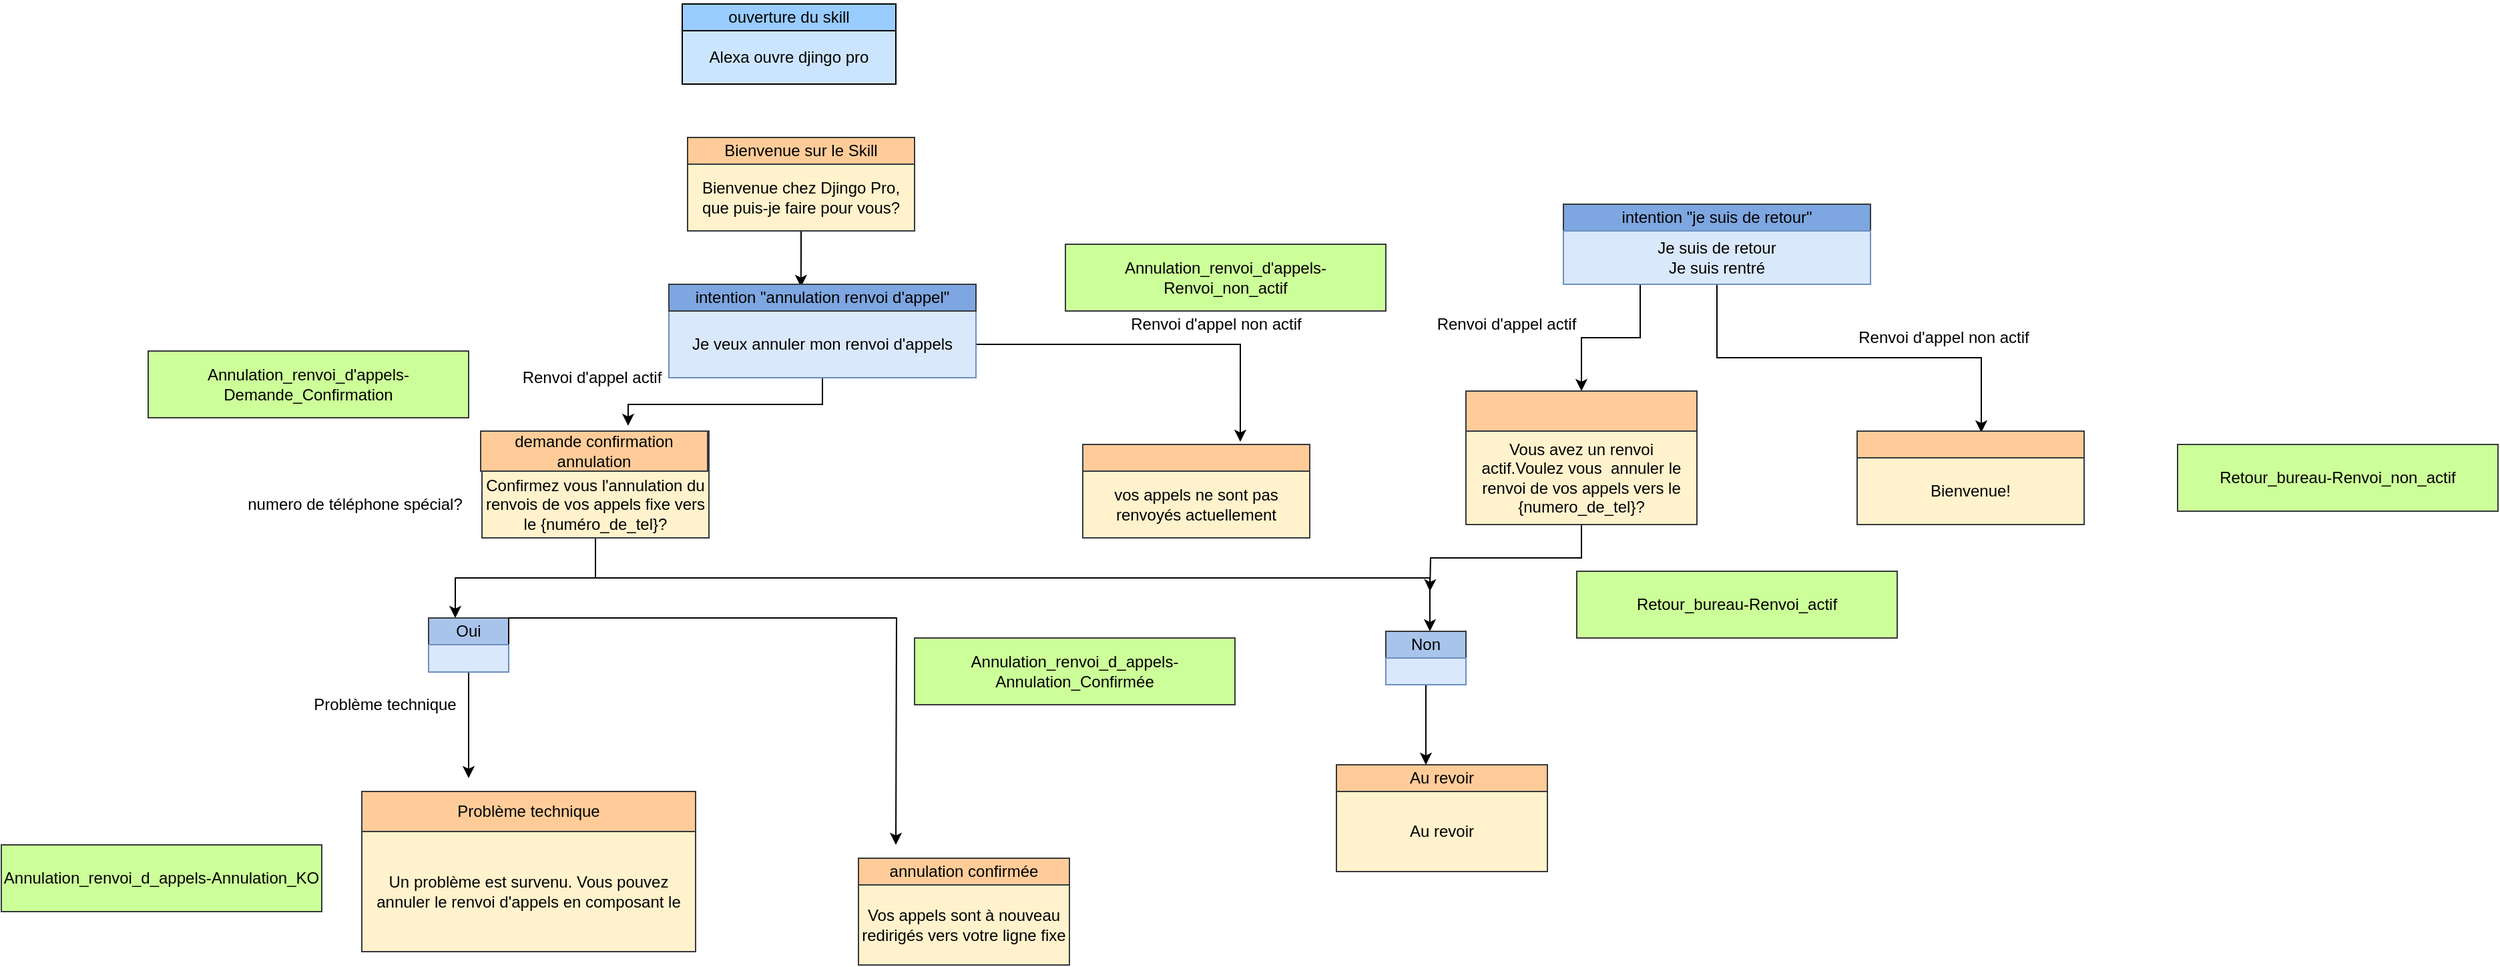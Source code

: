 <mxfile version="13.2.3" type="gitlab">
  <diagram id="C5RBs43oDa-KdzZeNtuy" name="Page-1">
    <mxGraphModel dx="1848" dy="404" grid="1" gridSize="10" guides="1" tooltips="1" connect="1" arrows="1" fold="1" page="1" pageScale="1" pageWidth="827" pageHeight="1169" math="0" shadow="0">
      <root>
        <mxCell id="WIyWlLk6GJQsqaUBKTNV-0" />
        <mxCell id="WIyWlLk6GJQsqaUBKTNV-1" parent="WIyWlLk6GJQsqaUBKTNV-0" />
        <mxCell id="XZ-j_g9YmjoOg_1Uvvr9-0" value="Alexa ouvre djingo pro" style="rounded=0;whiteSpace=wrap;html=1;fillColor=#CCE5FF;" parent="WIyWlLk6GJQsqaUBKTNV-1" vertex="1">
          <mxGeometry x="240" y="70" width="160" height="40" as="geometry" />
        </mxCell>
        <mxCell id="XZ-j_g9YmjoOg_1Uvvr9-7" style="edgeStyle=orthogonalEdgeStyle;rounded=0;orthogonalLoop=1;jettySize=auto;html=1;exitX=0;exitY=0.25;exitDx=0;exitDy=0;" parent="WIyWlLk6GJQsqaUBKTNV-1" source="XZ-j_g9YmjoOg_1Uvvr9-1" edge="1">
          <mxGeometry relative="1" as="geometry">
            <mxPoint x="320" y="65" as="targetPoint" />
            <Array as="points">
              <mxPoint x="330" y="70" />
              <mxPoint x="325" y="70" />
              <mxPoint x="325" y="65" />
            </Array>
          </mxGeometry>
        </mxCell>
        <mxCell id="XZ-j_g9YmjoOg_1Uvvr9-1" value="ouverture du skill" style="rounded=0;whiteSpace=wrap;html=1;fillColor=#99CCFF;" parent="WIyWlLk6GJQsqaUBKTNV-1" vertex="1">
          <mxGeometry x="240" y="50" width="160" height="20" as="geometry" />
        </mxCell>
        <mxCell id="XZ-j_g9YmjoOg_1Uvvr9-19" style="edgeStyle=orthogonalEdgeStyle;rounded=0;orthogonalLoop=1;jettySize=auto;html=1;exitX=0.5;exitY=1;exitDx=0;exitDy=0;entryX=0.43;entryY=0.1;entryDx=0;entryDy=0;entryPerimeter=0;" parent="WIyWlLk6GJQsqaUBKTNV-1" source="XZ-j_g9YmjoOg_1Uvvr9-6" target="XZ-j_g9YmjoOg_1Uvvr9-12" edge="1">
          <mxGeometry relative="1" as="geometry" />
        </mxCell>
        <mxCell id="XZ-j_g9YmjoOg_1Uvvr9-6" value="Bienvenue chez Djingo Pro, que puis-je faire pour vous?" style="rounded=0;whiteSpace=wrap;html=1;fillColor=#FFF2CC;strokeColor=#36393D;" parent="WIyWlLk6GJQsqaUBKTNV-1" vertex="1">
          <mxGeometry x="244" y="170" width="170" height="50" as="geometry" />
        </mxCell>
        <mxCell id="XZ-j_g9YmjoOg_1Uvvr9-10" value="Problème technique " style="rounded=0;whiteSpace=wrap;html=1;fillColor=#FFCC99;strokeColor=#36393d;" parent="WIyWlLk6GJQsqaUBKTNV-1" vertex="1">
          <mxGeometry y="640" width="250" height="30" as="geometry" />
        </mxCell>
        <mxCell id="hB4YvQ_RPDfmU3g0wWyQ-0" style="edgeStyle=orthogonalEdgeStyle;rounded=0;orthogonalLoop=1;jettySize=auto;html=1;entryX=0.694;entryY=-0.1;entryDx=0;entryDy=0;entryPerimeter=0;" parent="WIyWlLk6GJQsqaUBKTNV-1" source="XZ-j_g9YmjoOg_1Uvvr9-11" target="XZ-j_g9YmjoOg_1Uvvr9-21" edge="1">
          <mxGeometry relative="1" as="geometry" />
        </mxCell>
        <mxCell id="hB4YvQ_RPDfmU3g0wWyQ-15" style="edgeStyle=orthogonalEdgeStyle;rounded=0;orthogonalLoop=1;jettySize=auto;html=1;exitX=0.5;exitY=1;exitDx=0;exitDy=0;entryX=0.644;entryY=-0.133;entryDx=0;entryDy=0;entryPerimeter=0;" parent="WIyWlLk6GJQsqaUBKTNV-1" source="XZ-j_g9YmjoOg_1Uvvr9-11" target="hB4YvQ_RPDfmU3g0wWyQ-14" edge="1">
          <mxGeometry relative="1" as="geometry" />
        </mxCell>
        <mxCell id="XZ-j_g9YmjoOg_1Uvvr9-11" value="Je veux annuler mon renvoi d&#39;appels" style="rounded=0;whiteSpace=wrap;html=1;fillColor=#dae8fc;strokeColor=#6c8ebf;" parent="WIyWlLk6GJQsqaUBKTNV-1" vertex="1">
          <mxGeometry x="230" y="280" width="230" height="50" as="geometry" />
        </mxCell>
        <mxCell id="XZ-j_g9YmjoOg_1Uvvr9-12" value="intention &quot;annulation renvoi d&#39;appel&quot;" style="rounded=0;whiteSpace=wrap;html=1;fillColor=#7EA6E0;strokeColor=#36393d;" parent="WIyWlLk6GJQsqaUBKTNV-1" vertex="1">
          <mxGeometry x="230" y="260" width="230" height="20" as="geometry" />
        </mxCell>
        <mxCell id="hB4YvQ_RPDfmU3g0wWyQ-2" style="edgeStyle=orthogonalEdgeStyle;rounded=0;orthogonalLoop=1;jettySize=auto;html=1;exitX=0.5;exitY=1;exitDx=0;exitDy=0;" parent="WIyWlLk6GJQsqaUBKTNV-1" source="XZ-j_g9YmjoOg_1Uvvr9-15" edge="1">
          <mxGeometry relative="1" as="geometry">
            <mxPoint x="70" y="510" as="targetPoint" />
            <mxPoint x="330" y="480" as="sourcePoint" />
            <Array as="points">
              <mxPoint x="175" y="480" />
              <mxPoint x="70" y="480" />
            </Array>
          </mxGeometry>
        </mxCell>
        <mxCell id="hB4YvQ_RPDfmU3g0wWyQ-20" style="edgeStyle=orthogonalEdgeStyle;rounded=0;orthogonalLoop=1;jettySize=auto;html=1;exitX=0.5;exitY=1;exitDx=0;exitDy=0;" parent="WIyWlLk6GJQsqaUBKTNV-1" source="XZ-j_g9YmjoOg_1Uvvr9-15" edge="1">
          <mxGeometry relative="1" as="geometry">
            <mxPoint x="800" y="520" as="targetPoint" />
            <Array as="points">
              <mxPoint x="175" y="480" />
              <mxPoint x="800" y="480" />
            </Array>
          </mxGeometry>
        </mxCell>
        <mxCell id="XZ-j_g9YmjoOg_1Uvvr9-15" value="Confirmez vous l&#39;annulation du renvois de vos appels fixe vers le {numéro_de_tel}?" style="rounded=0;whiteSpace=wrap;html=1;fillColor=#FFF2CC;strokeColor=#36393D;" parent="WIyWlLk6GJQsqaUBKTNV-1" vertex="1">
          <mxGeometry x="90" y="400" width="170" height="50" as="geometry" />
        </mxCell>
        <mxCell id="XZ-j_g9YmjoOg_1Uvvr9-16" value="Bienvenue sur le Skill" style="rounded=0;whiteSpace=wrap;html=1;fillColor=#FFCC99;strokeColor=#36393d;" parent="WIyWlLk6GJQsqaUBKTNV-1" vertex="1">
          <mxGeometry x="244" y="150" width="170" height="20" as="geometry" />
        </mxCell>
        <mxCell id="XZ-j_g9YmjoOg_1Uvvr9-18" value="Renvoi d&#39;appel actif" style="text;html=1;strokeColor=none;fillColor=none;align=center;verticalAlign=middle;whiteSpace=wrap;rounded=0;" parent="WIyWlLk6GJQsqaUBKTNV-1" vertex="1">
          <mxGeometry x="115" y="320" width="115" height="20" as="geometry" />
        </mxCell>
        <mxCell id="XZ-j_g9YmjoOg_1Uvvr9-20" value="vos appels ne sont pas renvoyés actuellement" style="rounded=0;whiteSpace=wrap;html=1;fillColor=#FFF2CC;strokeColor=#36393D;" parent="WIyWlLk6GJQsqaUBKTNV-1" vertex="1">
          <mxGeometry x="540" y="400" width="170" height="50" as="geometry" />
        </mxCell>
        <mxCell id="XZ-j_g9YmjoOg_1Uvvr9-21" value="" style="rounded=0;whiteSpace=wrap;html=1;fillColor=#FFCC99;strokeColor=#36393d;" parent="WIyWlLk6GJQsqaUBKTNV-1" vertex="1">
          <mxGeometry x="540" y="380" width="170" height="20" as="geometry" />
        </mxCell>
        <mxCell id="hB4YvQ_RPDfmU3g0wWyQ-1" value="Renvoi d&#39;appel non actif" style="text;html=1;strokeColor=none;fillColor=none;align=center;verticalAlign=middle;whiteSpace=wrap;rounded=0;" parent="WIyWlLk6GJQsqaUBKTNV-1" vertex="1">
          <mxGeometry x="530" y="280" width="220" height="20" as="geometry" />
        </mxCell>
        <mxCell id="hB4YvQ_RPDfmU3g0wWyQ-4" value="Oui" style="rounded=0;whiteSpace=wrap;html=1;fillColor=#A9C4EB;strokeColor=#36393d;" parent="WIyWlLk6GJQsqaUBKTNV-1" vertex="1">
          <mxGeometry x="50" y="510" width="60" height="20" as="geometry" />
        </mxCell>
        <mxCell id="hB4YvQ_RPDfmU3g0wWyQ-7" style="edgeStyle=orthogonalEdgeStyle;rounded=0;orthogonalLoop=1;jettySize=auto;html=1;exitX=0.5;exitY=1;exitDx=0;exitDy=0;" parent="WIyWlLk6GJQsqaUBKTNV-1" source="hB4YvQ_RPDfmU3g0wWyQ-6" edge="1">
          <mxGeometry relative="1" as="geometry">
            <mxPoint x="80" y="630" as="targetPoint" />
          </mxGeometry>
        </mxCell>
        <mxCell id="hB4YvQ_RPDfmU3g0wWyQ-17" style="edgeStyle=orthogonalEdgeStyle;rounded=0;orthogonalLoop=1;jettySize=auto;html=1;exitX=1;exitY=0;exitDx=0;exitDy=0;" parent="WIyWlLk6GJQsqaUBKTNV-1" source="hB4YvQ_RPDfmU3g0wWyQ-6" edge="1">
          <mxGeometry relative="1" as="geometry">
            <mxPoint x="400" y="680" as="targetPoint" />
          </mxGeometry>
        </mxCell>
        <mxCell id="hB4YvQ_RPDfmU3g0wWyQ-6" value="" style="rounded=0;whiteSpace=wrap;html=1;fillColor=#dae8fc;strokeColor=#6c8ebf;" parent="WIyWlLk6GJQsqaUBKTNV-1" vertex="1">
          <mxGeometry x="50" y="530" width="60" height="20.5" as="geometry" />
        </mxCell>
        <mxCell id="hB4YvQ_RPDfmU3g0wWyQ-8" value="Problème technique " style="text;html=1;strokeColor=none;fillColor=none;align=center;verticalAlign=middle;whiteSpace=wrap;rounded=0;" parent="WIyWlLk6GJQsqaUBKTNV-1" vertex="1">
          <mxGeometry x="-40" y="565" width="115" height="20" as="geometry" />
        </mxCell>
        <mxCell id="hB4YvQ_RPDfmU3g0wWyQ-13" value="Un problème est survenu. Vous pouvez annuler le renvoi d&#39;appels en composant le " style="rounded=0;whiteSpace=wrap;html=1;fillColor=#FFF2CC;strokeColor=#36393D;" parent="WIyWlLk6GJQsqaUBKTNV-1" vertex="1">
          <mxGeometry y="670" width="250" height="90" as="geometry" />
        </mxCell>
        <mxCell id="hB4YvQ_RPDfmU3g0wWyQ-14" value="demande confirmation annulation" style="rounded=0;whiteSpace=wrap;html=1;fillColor=#FFCC99;strokeColor=#36393d;" parent="WIyWlLk6GJQsqaUBKTNV-1" vertex="1">
          <mxGeometry x="90" y="370" width="170" height="30" as="geometry" />
        </mxCell>
        <mxCell id="hB4YvQ_RPDfmU3g0wWyQ-18" value="Vos appels sont à nouveau redirigés vers votre ligne fixe" style="rounded=0;whiteSpace=wrap;html=1;fillColor=#FFF2CC;strokeColor=#36393D;" parent="WIyWlLk6GJQsqaUBKTNV-1" vertex="1">
          <mxGeometry x="372" y="710" width="158" height="60" as="geometry" />
        </mxCell>
        <mxCell id="hB4YvQ_RPDfmU3g0wWyQ-19" value="Au revoir " style="rounded=0;whiteSpace=wrap;html=1;fillColor=#FFCC99;strokeColor=#36393d;" parent="WIyWlLk6GJQsqaUBKTNV-1" vertex="1">
          <mxGeometry x="730" y="620" width="158" height="20" as="geometry" />
        </mxCell>
        <mxCell id="hB4YvQ_RPDfmU3g0wWyQ-21" value="Non" style="rounded=0;whiteSpace=wrap;html=1;fillColor=#A9C4EB;strokeColor=#36393d;" parent="WIyWlLk6GJQsqaUBKTNV-1" vertex="1">
          <mxGeometry x="767" y="520" width="60" height="20" as="geometry" />
        </mxCell>
        <mxCell id="hB4YvQ_RPDfmU3g0wWyQ-36" style="edgeStyle=orthogonalEdgeStyle;rounded=0;orthogonalLoop=1;jettySize=auto;html=1;exitX=0.5;exitY=1;exitDx=0;exitDy=0;entryX=0.424;entryY=0;entryDx=0;entryDy=0;entryPerimeter=0;" parent="WIyWlLk6GJQsqaUBKTNV-1" source="hB4YvQ_RPDfmU3g0wWyQ-23" target="hB4YvQ_RPDfmU3g0wWyQ-19" edge="1">
          <mxGeometry relative="1" as="geometry" />
        </mxCell>
        <mxCell id="hB4YvQ_RPDfmU3g0wWyQ-23" value="" style="rounded=0;whiteSpace=wrap;html=1;fillColor=#dae8fc;strokeColor=#6c8ebf;" parent="WIyWlLk6GJQsqaUBKTNV-1" vertex="1">
          <mxGeometry x="767" y="540" width="60" height="20" as="geometry" />
        </mxCell>
        <mxCell id="hB4YvQ_RPDfmU3g0wWyQ-29" value="annulation confirmée" style="rounded=0;whiteSpace=wrap;html=1;fillColor=#FFCC99;strokeColor=#36393d;" parent="WIyWlLk6GJQsqaUBKTNV-1" vertex="1">
          <mxGeometry x="372" y="690" width="158" height="20" as="geometry" />
        </mxCell>
        <mxCell id="hB4YvQ_RPDfmU3g0wWyQ-30" value="Au revoir" style="rounded=0;whiteSpace=wrap;html=1;fillColor=#FFF2CC;strokeColor=#36393D;" parent="WIyWlLk6GJQsqaUBKTNV-1" vertex="1">
          <mxGeometry x="730" y="640" width="158" height="60" as="geometry" />
        </mxCell>
        <mxCell id="hB4YvQ_RPDfmU3g0wWyQ-37" value="intention &quot;je suis de retour&quot;" style="rounded=0;whiteSpace=wrap;html=1;fillColor=#7EA6E0;strokeColor=#36393d;" parent="WIyWlLk6GJQsqaUBKTNV-1" vertex="1">
          <mxGeometry x="900" y="200" width="230" height="20" as="geometry" />
        </mxCell>
        <mxCell id="hB4YvQ_RPDfmU3g0wWyQ-46" style="edgeStyle=orthogonalEdgeStyle;rounded=0;orthogonalLoop=1;jettySize=auto;html=1;exitX=0.25;exitY=1;exitDx=0;exitDy=0;" parent="WIyWlLk6GJQsqaUBKTNV-1" source="hB4YvQ_RPDfmU3g0wWyQ-38" target="hB4YvQ_RPDfmU3g0wWyQ-42" edge="1">
          <mxGeometry relative="1" as="geometry" />
        </mxCell>
        <mxCell id="hB4YvQ_RPDfmU3g0wWyQ-50" style="edgeStyle=orthogonalEdgeStyle;rounded=0;orthogonalLoop=1;jettySize=auto;html=1;entryX=0.547;entryY=0.05;entryDx=0;entryDy=0;entryPerimeter=0;" parent="WIyWlLk6GJQsqaUBKTNV-1" source="hB4YvQ_RPDfmU3g0wWyQ-38" target="hB4YvQ_RPDfmU3g0wWyQ-49" edge="1">
          <mxGeometry relative="1" as="geometry" />
        </mxCell>
        <mxCell id="hB4YvQ_RPDfmU3g0wWyQ-38" value="&lt;div&gt;Je suis de retour &lt;br&gt;&lt;/div&gt;&lt;div&gt;Je suis rentré&lt;br&gt;&lt;/div&gt;" style="rounded=0;whiteSpace=wrap;html=1;fillColor=#dae8fc;strokeColor=#6c8ebf;" parent="WIyWlLk6GJQsqaUBKTNV-1" vertex="1">
          <mxGeometry x="900" y="220" width="230" height="40" as="geometry" />
        </mxCell>
        <mxCell id="hB4YvQ_RPDfmU3g0wWyQ-39" value="numero de téléphone spécial?" style="text;html=1;strokeColor=none;fillColor=none;align=center;verticalAlign=middle;whiteSpace=wrap;rounded=0;" parent="WIyWlLk6GJQsqaUBKTNV-1" vertex="1">
          <mxGeometry x="-100" y="415" width="190" height="20" as="geometry" />
        </mxCell>
        <mxCell id="hB4YvQ_RPDfmU3g0wWyQ-53" style="edgeStyle=orthogonalEdgeStyle;rounded=0;orthogonalLoop=1;jettySize=auto;html=1;exitX=0.5;exitY=1;exitDx=0;exitDy=0;" parent="WIyWlLk6GJQsqaUBKTNV-1" source="hB4YvQ_RPDfmU3g0wWyQ-41" edge="1">
          <mxGeometry relative="1" as="geometry">
            <mxPoint x="800" y="490" as="targetPoint" />
          </mxGeometry>
        </mxCell>
        <mxCell id="hB4YvQ_RPDfmU3g0wWyQ-41" value="Vous avez un renvoi actif.Voulez vous&amp;nbsp; annuler le renvoi de vos appels vers le {numero_de_tel}?" style="rounded=0;whiteSpace=wrap;html=1;fillColor=#FFF2CC;strokeColor=#36393D;" parent="WIyWlLk6GJQsqaUBKTNV-1" vertex="1">
          <mxGeometry x="827" y="370" width="173" height="70" as="geometry" />
        </mxCell>
        <mxCell id="hB4YvQ_RPDfmU3g0wWyQ-42" value="" style="rounded=0;whiteSpace=wrap;html=1;fillColor=#FFCC99;strokeColor=#36393d;" parent="WIyWlLk6GJQsqaUBKTNV-1" vertex="1">
          <mxGeometry x="827" y="340" width="173" height="30" as="geometry" />
        </mxCell>
        <mxCell id="hB4YvQ_RPDfmU3g0wWyQ-47" value="Renvoi d&#39;appel actif" style="text;html=1;strokeColor=none;fillColor=none;align=center;verticalAlign=middle;whiteSpace=wrap;rounded=0;" parent="WIyWlLk6GJQsqaUBKTNV-1" vertex="1">
          <mxGeometry x="800" y="280" width="115" height="20" as="geometry" />
        </mxCell>
        <mxCell id="hB4YvQ_RPDfmU3g0wWyQ-48" value="Bienvenue! " style="rounded=0;whiteSpace=wrap;html=1;fillColor=#FFF2CC;strokeColor=#36393D;" parent="WIyWlLk6GJQsqaUBKTNV-1" vertex="1">
          <mxGeometry x="1120" y="390" width="170" height="50" as="geometry" />
        </mxCell>
        <mxCell id="hB4YvQ_RPDfmU3g0wWyQ-49" value="" style="rounded=0;whiteSpace=wrap;html=1;fillColor=#FFCC99;strokeColor=#36393d;" parent="WIyWlLk6GJQsqaUBKTNV-1" vertex="1">
          <mxGeometry x="1120" y="370" width="170" height="20" as="geometry" />
        </mxCell>
        <mxCell id="hB4YvQ_RPDfmU3g0wWyQ-51" value="Renvoi d&#39;appel non actif" style="text;html=1;strokeColor=none;fillColor=none;align=center;verticalAlign=middle;whiteSpace=wrap;rounded=0;" parent="WIyWlLk6GJQsqaUBKTNV-1" vertex="1">
          <mxGeometry x="1110" y="290" width="150" height="20" as="geometry" />
        </mxCell>
        <mxCell id="p6DHePDtYiPiQfnbkq3v-0" value="demande confirmation annulation" style="rounded=0;whiteSpace=wrap;html=1;fillColor=#FFCC99;strokeColor=#36393d;" parent="WIyWlLk6GJQsqaUBKTNV-1" vertex="1">
          <mxGeometry x="89" y="370" width="170" height="30" as="geometry" />
        </mxCell>
        <mxCell id="p6DHePDtYiPiQfnbkq3v-1" value="" style="rounded=0;whiteSpace=wrap;html=1;fillColor=#FFCC99;strokeColor=#36393d;" parent="WIyWlLk6GJQsqaUBKTNV-1" vertex="1">
          <mxGeometry x="540" y="380" width="170" height="20" as="geometry" />
        </mxCell>
        <mxCell id="p6DHePDtYiPiQfnbkq3v-2" value="Annulation_renvoi_d&#39;appels-Demande_Confirmation" style="rounded=0;whiteSpace=wrap;html=1;fillColor=#CCFF99;strokeColor=#36393D;" parent="WIyWlLk6GJQsqaUBKTNV-1" vertex="1">
          <mxGeometry x="-160" y="310" width="240" height="50" as="geometry" />
        </mxCell>
        <mxCell id="p6DHePDtYiPiQfnbkq3v-3" value="Annulation_renvoi_d&#39;appels-Renvoi_non_actif" style="rounded=0;whiteSpace=wrap;html=1;fillColor=#CCFF99;strokeColor=#36393D;" parent="WIyWlLk6GJQsqaUBKTNV-1" vertex="1">
          <mxGeometry x="527" y="230" width="240" height="50" as="geometry" />
        </mxCell>
        <mxCell id="p6DHePDtYiPiQfnbkq3v-5" value="Annulation_renvoi_d&#39;appels-Demande_Confirmation" style="rounded=0;whiteSpace=wrap;html=1;fillColor=#CCFF99;strokeColor=#36393D;" parent="WIyWlLk6GJQsqaUBKTNV-1" vertex="1">
          <mxGeometry x="-160" y="310" width="240" height="50" as="geometry" />
        </mxCell>
        <mxCell id="p6DHePDtYiPiQfnbkq3v-7" value="Annulation_renvoi_d_appels-Annulation_Confirmée" style="rounded=0;whiteSpace=wrap;html=1;fillColor=#CCFF99;strokeColor=#36393D;" parent="WIyWlLk6GJQsqaUBKTNV-1" vertex="1">
          <mxGeometry x="414" y="525" width="240" height="50" as="geometry" />
        </mxCell>
        <mxCell id="vdd9AXscEuMEU5fdBFJN-0" value="Annulation_renvoi_d&#39;appels-Renvoi_non_actif" style="rounded=0;whiteSpace=wrap;html=1;fillColor=#CCFF99;strokeColor=#36393D;" vertex="1" parent="WIyWlLk6GJQsqaUBKTNV-1">
          <mxGeometry x="527" y="230" width="240" height="50" as="geometry" />
        </mxCell>
        <mxCell id="vdd9AXscEuMEU5fdBFJN-1" value="Annulation_renvoi_d_appels-Annulation_KO" style="rounded=0;whiteSpace=wrap;html=1;fillColor=#CCFF99;strokeColor=#36393D;" vertex="1" parent="WIyWlLk6GJQsqaUBKTNV-1">
          <mxGeometry x="-270" y="680" width="240" height="50" as="geometry" />
        </mxCell>
        <mxCell id="vdd9AXscEuMEU5fdBFJN-2" value="Annulation_renvoi_d_appels-Annulation_Confirmée" style="rounded=0;whiteSpace=wrap;html=1;fillColor=#CCFF99;strokeColor=#36393D;" vertex="1" parent="WIyWlLk6GJQsqaUBKTNV-1">
          <mxGeometry x="414" y="525" width="240" height="50" as="geometry" />
        </mxCell>
        <mxCell id="vdd9AXscEuMEU5fdBFJN-3" value="Annulation_renvoi_d_appels-Annulation_Confirmée" style="rounded=0;whiteSpace=wrap;html=1;fillColor=#CCFF99;strokeColor=#36393D;" vertex="1" parent="WIyWlLk6GJQsqaUBKTNV-1">
          <mxGeometry x="414" y="525" width="240" height="50" as="geometry" />
        </mxCell>
        <mxCell id="vdd9AXscEuMEU5fdBFJN-4" value="Retour_bureau-Renvoi_actif" style="rounded=0;whiteSpace=wrap;html=1;fillColor=#CCFF99;strokeColor=#36393D;" vertex="1" parent="WIyWlLk6GJQsqaUBKTNV-1">
          <mxGeometry x="910" y="475" width="240" height="50" as="geometry" />
        </mxCell>
        <mxCell id="vdd9AXscEuMEU5fdBFJN-5" value="Retour_bureau-Renvoi_non_actif" style="rounded=0;whiteSpace=wrap;html=1;fillColor=#CCFF99;strokeColor=#36393D;" vertex="1" parent="WIyWlLk6GJQsqaUBKTNV-1">
          <mxGeometry x="1360" y="380" width="240" height="50" as="geometry" />
        </mxCell>
      </root>
    </mxGraphModel>
  </diagram>
</mxfile>
